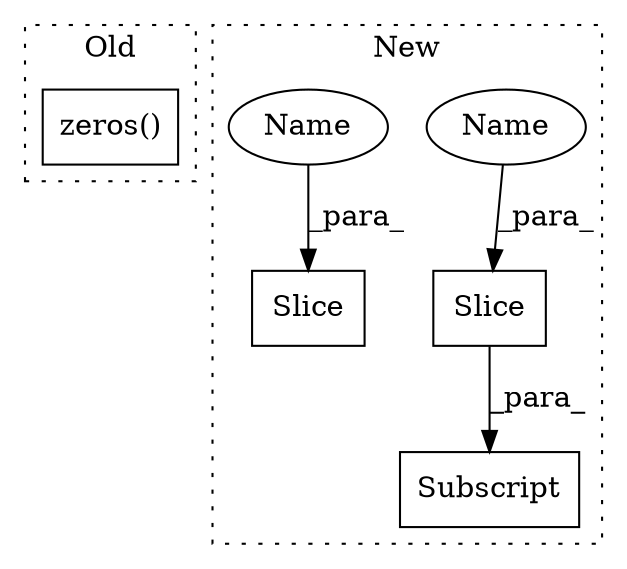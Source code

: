 digraph G {
subgraph cluster0 {
1 [label="zeros()" a="75" s="3270,3290" l="12,1" shape="box"];
label = "Old";
style="dotted";
}
subgraph cluster1 {
2 [label="Slice" a="80" s="3517" l="17" shape="box"];
3 [label="Subscript" a="63" s="3505,0" l="30,0" shape="box"];
4 [label="Slice" a="80" s="3585" l="17" shape="box"];
5 [label="Name" a="87" s="3517" l="9" shape="ellipse"];
6 [label="Name" a="87" s="3585" l="9" shape="ellipse"];
label = "New";
style="dotted";
}
2 -> 3 [label="_para_"];
5 -> 2 [label="_para_"];
6 -> 4 [label="_para_"];
}